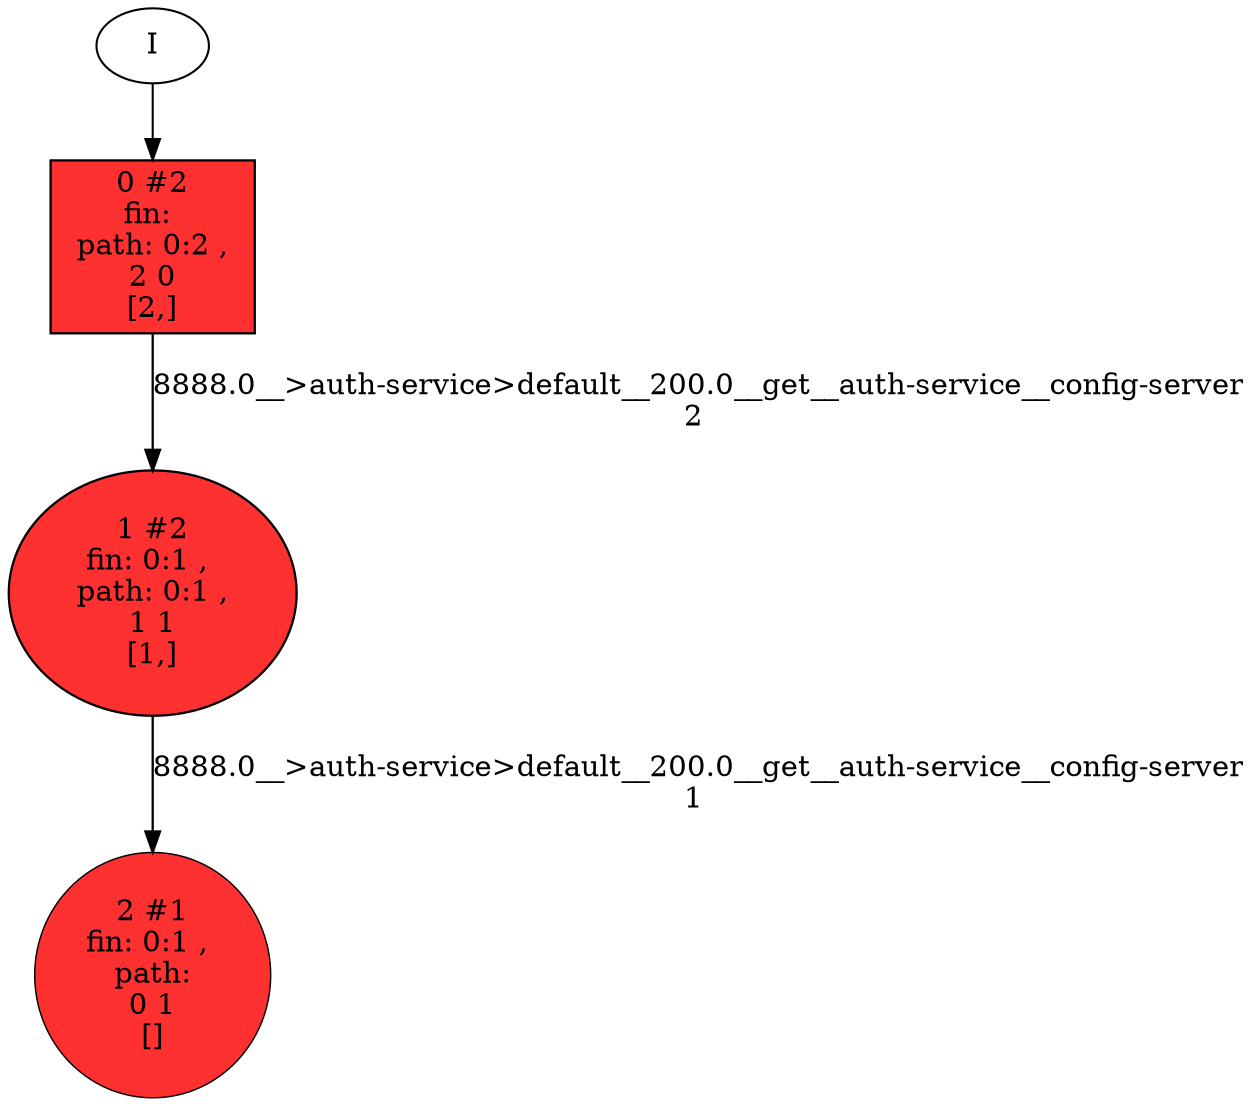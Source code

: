// produced with flexfringe // 
digraph DFA {
	0 [label="root" shape=box];
		I -> 0;
	0 [ label="0 #2
fin: 
 path: 0:2 , 
2 0
[2,]" , style=filled, fillcolor="firebrick1", width=0.741276, height=0.741276, penwidth=1.09861];
		0 -> 1 [label="8888.0__>auth-service>default__200.0__get__auth-service__config-server
2 " , penwidth=1.09861 ];
	1 [ label="1 #2
fin: 0:1 , 
 path: 0:1 , 
1 1
[1,]" , style=filled, fillcolor="firebrick1", width=0.741276, height=0.741276, penwidth=1.09861];
		1 -> 2 [label="8888.0__>auth-service>default__200.0__get__auth-service__config-server
1 " , penwidth=1.09861 ];
	2 [ label="2 #1
fin: 0:1 , 
 path: 
0 1
[]" , style=filled, fillcolor="firebrick1", width=0.526589, height=0.526589, penwidth=0.693147];
}
